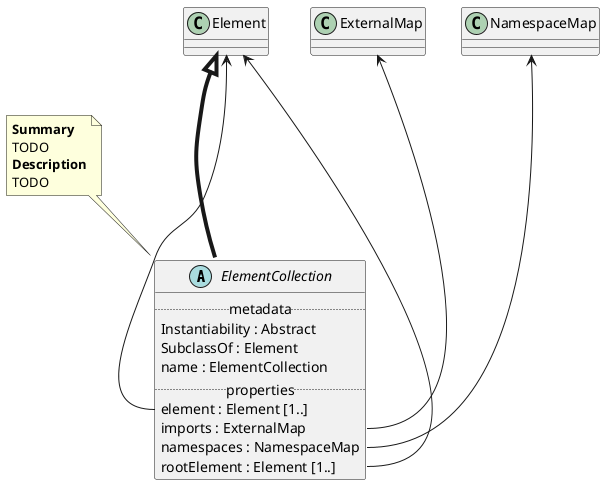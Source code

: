 @startuml
abstract ElementCollection {
.. metadata ..
    Instantiability : Abstract
    SubclassOf : Element
    name : ElementCollection
.. properties ..
    element : Element [1..]
    imports : ExternalMap 
    namespaces : NamespaceMap 
    rootElement : Element [1..]
}
note top of ElementCollection
<b>Summary</b>
TODO
<b>Description</b>
TODO
end note
"Element" <|-[thickness=4]- "ElementCollection"
"Element" <--- "ElementCollection::element"
"ExternalMap" <--- "ElementCollection::imports"
"NamespaceMap" <--- "ElementCollection::namespaces"
"Element" <--- "ElementCollection::rootElement"
@enduml
